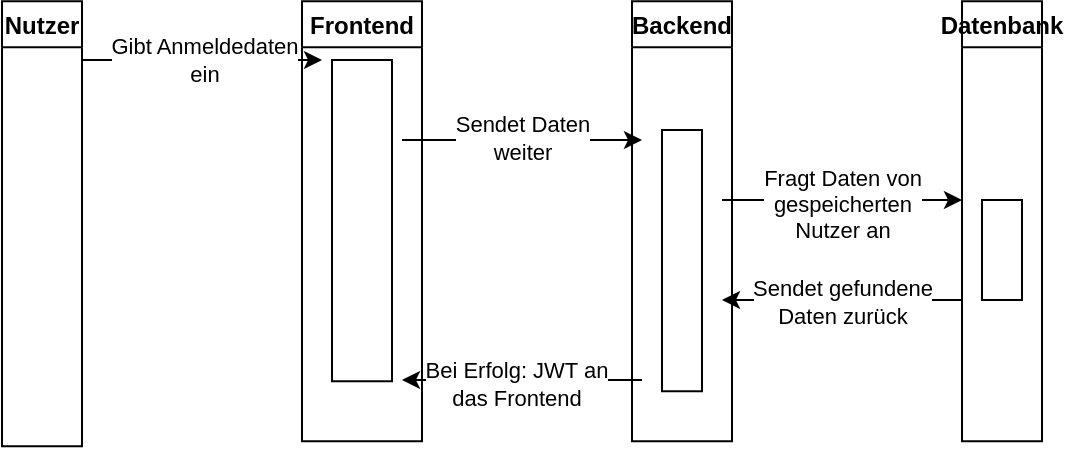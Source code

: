 <mxfile version="27.1.6">
  <diagram name="Anmeldung eines Nutzers" id="0">
    <mxGraphModel dx="953" dy="546" grid="1" gridSize="10" guides="1" tooltips="1" connect="1" arrows="1" fold="1" page="1" pageScale="1" pageWidth="600" pageHeight="100" math="0" shadow="0">
      <root>
        <mxCell id="0" />
        <mxCell id="1" parent="0" />
        <mxCell id="2" value="Nutzer" style="swimlane;horizontal=0;rotation=90;" parent="1" vertex="1">
          <mxGeometry x="-51.25" y="121.88" width="222.5" height="40" as="geometry" />
        </mxCell>
        <mxCell id="3" value="Frontend" style="swimlane;horizontal=0;rotation=90;" parent="1" vertex="1">
          <mxGeometry x="110" y="110.63" width="220" height="60" as="geometry" />
        </mxCell>
        <mxCell id="d6Bn9XBuzQaRhClG0Aky-19" value="" style="rounded=0;whiteSpace=wrap;html=1;" vertex="1" parent="3">
          <mxGeometry x="95" y="-50.63" width="30" height="160.63" as="geometry" />
        </mxCell>
        <mxCell id="4" value="Backend" style="swimlane;horizontal=0;rotation=90;" parent="1" vertex="1">
          <mxGeometry x="270" y="115.63" width="220" height="50" as="geometry" />
        </mxCell>
        <mxCell id="d6Bn9XBuzQaRhClG0Aky-24" value="" style="rounded=0;whiteSpace=wrap;html=1;" vertex="1" parent="4">
          <mxGeometry x="100" y="-20.63" width="20" height="130.63" as="geometry" />
        </mxCell>
        <mxCell id="5" value="Datenbank" style="swimlane;horizontal=0;rotation=90;" parent="1" vertex="1">
          <mxGeometry x="430" y="120.63" width="220" height="40" as="geometry" />
        </mxCell>
        <mxCell id="d6Bn9XBuzQaRhClG0Aky-25" value="" style="rounded=0;whiteSpace=wrap;html=1;" vertex="1" parent="5">
          <mxGeometry x="100" y="9.37" width="20" height="50" as="geometry" />
        </mxCell>
        <mxCell id="d6Bn9XBuzQaRhClG0Aky-12" value="" style="endArrow=classic;html=1;rounded=0;" edge="1" parent="1">
          <mxGeometry width="50" height="50" relative="1" as="geometry">
            <mxPoint x="80" y="60" as="sourcePoint" />
            <mxPoint x="200" y="60" as="targetPoint" />
          </mxGeometry>
        </mxCell>
        <mxCell id="d6Bn9XBuzQaRhClG0Aky-13" value="&lt;div&gt;Gibt Anmeldedaten&lt;/div&gt;&lt;div&gt;ein&lt;/div&gt;" style="edgeLabel;html=1;align=center;verticalAlign=middle;resizable=0;points=[];" vertex="1" connectable="0" parent="d6Bn9XBuzQaRhClG0Aky-12">
          <mxGeometry x="-0.129" relative="1" as="geometry">
            <mxPoint x="8" as="offset" />
          </mxGeometry>
        </mxCell>
        <mxCell id="d6Bn9XBuzQaRhClG0Aky-14" value="" style="endArrow=classic;html=1;rounded=0;" edge="1" parent="1">
          <mxGeometry width="50" height="50" relative="1" as="geometry">
            <mxPoint x="240" y="100" as="sourcePoint" />
            <mxPoint x="360" y="100" as="targetPoint" />
          </mxGeometry>
        </mxCell>
        <mxCell id="d6Bn9XBuzQaRhClG0Aky-16" value="&lt;div&gt;Sendet Daten&lt;/div&gt;&lt;div&gt;weiter &lt;/div&gt;" style="edgeLabel;html=1;align=center;verticalAlign=middle;resizable=0;points=[];" vertex="1" connectable="0" parent="d6Bn9XBuzQaRhClG0Aky-14">
          <mxGeometry x="0.252" y="1" relative="1" as="geometry">
            <mxPoint x="-15" as="offset" />
          </mxGeometry>
        </mxCell>
        <mxCell id="d6Bn9XBuzQaRhClG0Aky-17" value="" style="endArrow=classic;html=1;rounded=0;" edge="1" parent="1">
          <mxGeometry width="50" height="50" relative="1" as="geometry">
            <mxPoint x="400" y="130" as="sourcePoint" />
            <mxPoint x="520" y="130" as="targetPoint" />
          </mxGeometry>
        </mxCell>
        <mxCell id="d6Bn9XBuzQaRhClG0Aky-18" value="Fragt Daten von&lt;br&gt;&lt;div&gt;gespeicherten&lt;/div&gt;&lt;div&gt;Nutzer an&lt;/div&gt;" style="edgeLabel;html=1;align=center;verticalAlign=middle;resizable=0;points=[];" vertex="1" connectable="0" parent="d6Bn9XBuzQaRhClG0Aky-17">
          <mxGeometry x="0.205" y="-2" relative="1" as="geometry">
            <mxPoint x="-13" as="offset" />
          </mxGeometry>
        </mxCell>
        <mxCell id="d6Bn9XBuzQaRhClG0Aky-26" value="" style="endArrow=classic;html=1;rounded=0;" edge="1" parent="1">
          <mxGeometry width="50" height="50" relative="1" as="geometry">
            <mxPoint x="520" y="180" as="sourcePoint" />
            <mxPoint x="400" y="180" as="targetPoint" />
          </mxGeometry>
        </mxCell>
        <mxCell id="d6Bn9XBuzQaRhClG0Aky-27" value="&lt;div&gt;Sendet gefundene&lt;/div&gt;&lt;div&gt;Daten zurück&lt;br&gt;&lt;/div&gt;" style="edgeLabel;html=1;align=center;verticalAlign=middle;resizable=0;points=[];" vertex="1" connectable="0" parent="d6Bn9XBuzQaRhClG0Aky-26">
          <mxGeometry x="-0.252" y="1" relative="1" as="geometry">
            <mxPoint x="-15" as="offset" />
          </mxGeometry>
        </mxCell>
        <mxCell id="d6Bn9XBuzQaRhClG0Aky-28" value="" style="endArrow=classic;html=1;rounded=0;" edge="1" parent="1">
          <mxGeometry width="50" height="50" relative="1" as="geometry">
            <mxPoint x="360" y="220" as="sourcePoint" />
            <mxPoint x="240" y="220" as="targetPoint" />
          </mxGeometry>
        </mxCell>
        <mxCell id="d6Bn9XBuzQaRhClG0Aky-29" value="Bei Erfolg: JWT an&lt;br&gt;das Frontend" style="edgeLabel;html=1;align=center;verticalAlign=middle;resizable=0;points=[];" vertex="1" connectable="0" parent="d6Bn9XBuzQaRhClG0Aky-28">
          <mxGeometry x="0.052" y="2" relative="1" as="geometry">
            <mxPoint as="offset" />
          </mxGeometry>
        </mxCell>
      </root>
    </mxGraphModel>
  </diagram>
</mxfile>
